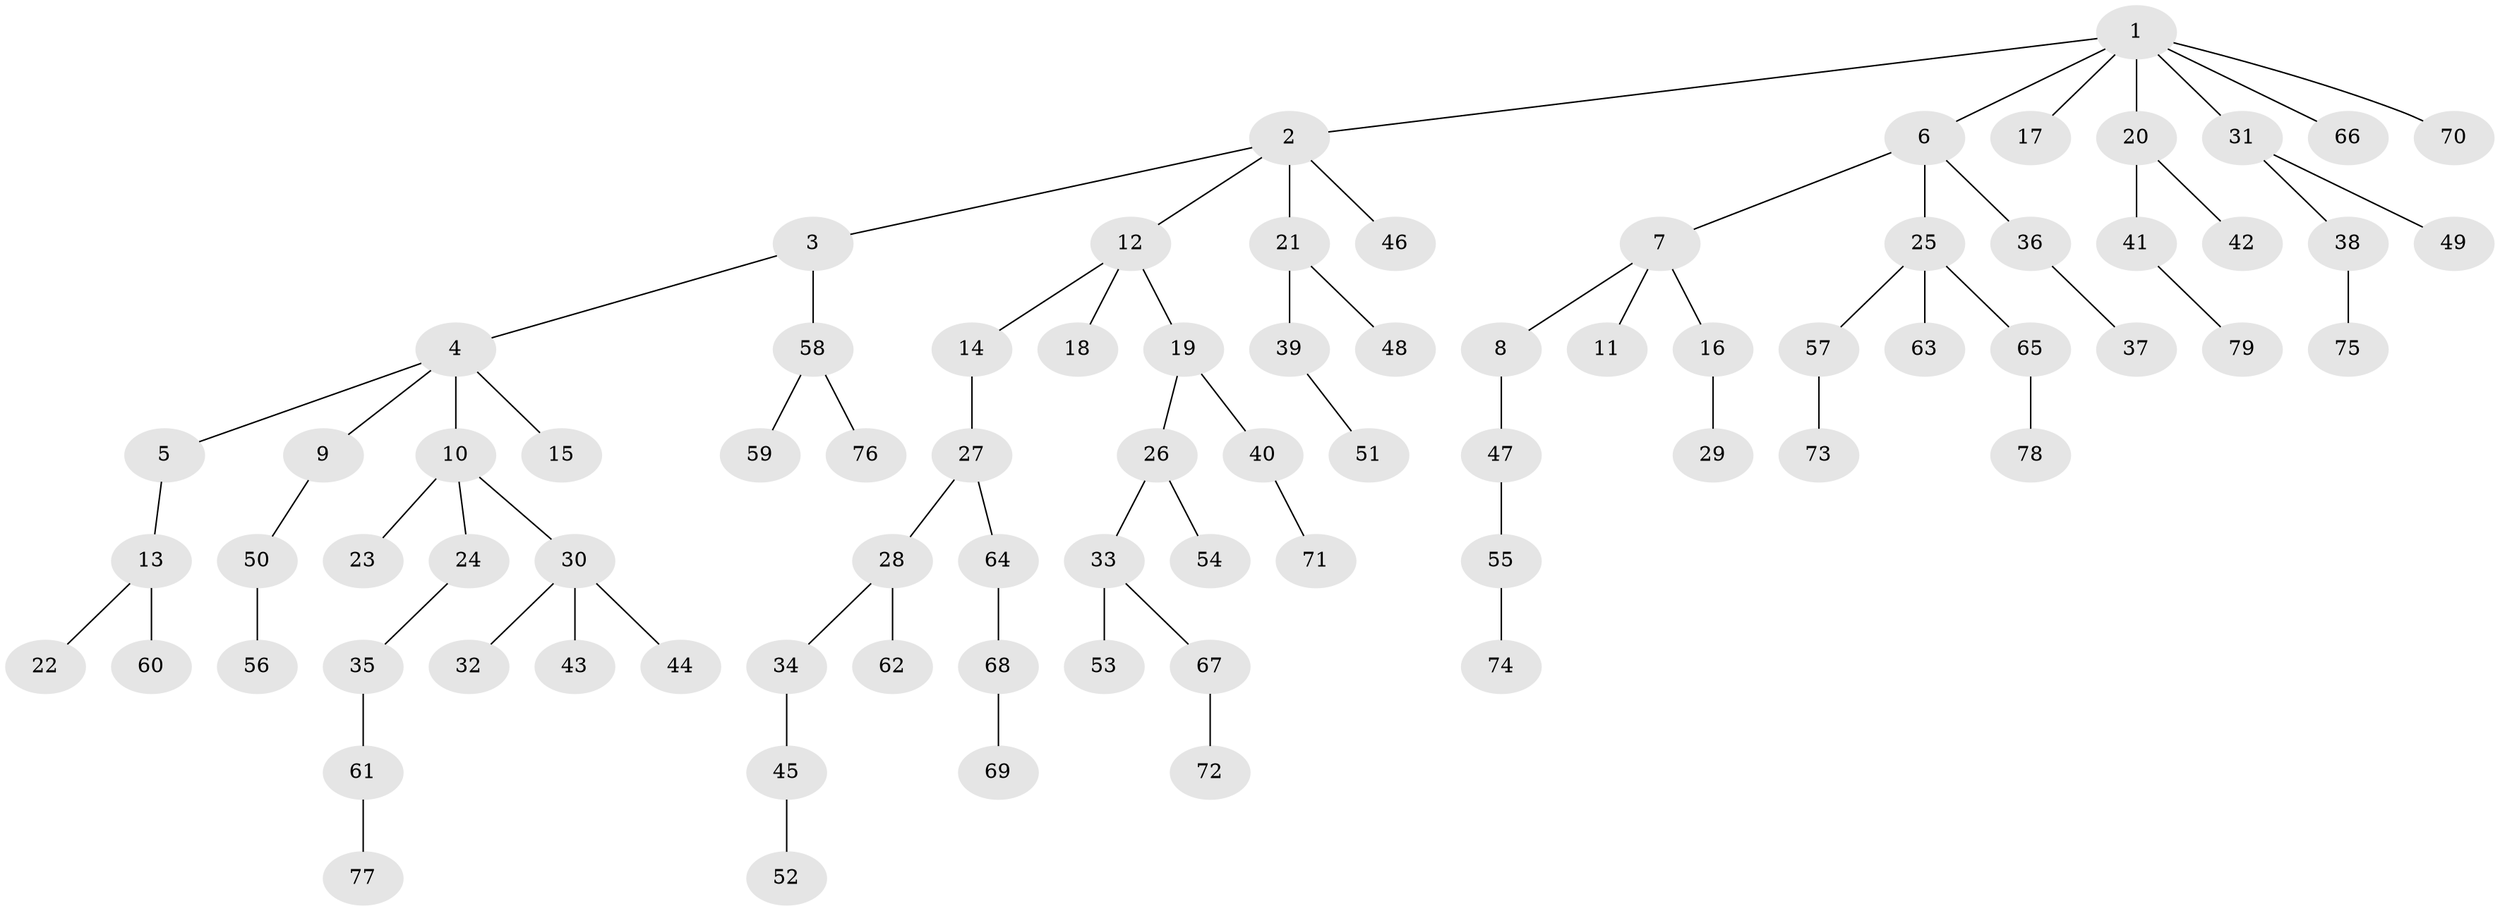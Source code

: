 // Generated by graph-tools (version 1.1) at 2025/50/03/09/25 03:50:26]
// undirected, 79 vertices, 78 edges
graph export_dot {
graph [start="1"]
  node [color=gray90,style=filled];
  1;
  2;
  3;
  4;
  5;
  6;
  7;
  8;
  9;
  10;
  11;
  12;
  13;
  14;
  15;
  16;
  17;
  18;
  19;
  20;
  21;
  22;
  23;
  24;
  25;
  26;
  27;
  28;
  29;
  30;
  31;
  32;
  33;
  34;
  35;
  36;
  37;
  38;
  39;
  40;
  41;
  42;
  43;
  44;
  45;
  46;
  47;
  48;
  49;
  50;
  51;
  52;
  53;
  54;
  55;
  56;
  57;
  58;
  59;
  60;
  61;
  62;
  63;
  64;
  65;
  66;
  67;
  68;
  69;
  70;
  71;
  72;
  73;
  74;
  75;
  76;
  77;
  78;
  79;
  1 -- 2;
  1 -- 6;
  1 -- 17;
  1 -- 20;
  1 -- 31;
  1 -- 66;
  1 -- 70;
  2 -- 3;
  2 -- 12;
  2 -- 21;
  2 -- 46;
  3 -- 4;
  3 -- 58;
  4 -- 5;
  4 -- 9;
  4 -- 10;
  4 -- 15;
  5 -- 13;
  6 -- 7;
  6 -- 25;
  6 -- 36;
  7 -- 8;
  7 -- 11;
  7 -- 16;
  8 -- 47;
  9 -- 50;
  10 -- 23;
  10 -- 24;
  10 -- 30;
  12 -- 14;
  12 -- 18;
  12 -- 19;
  13 -- 22;
  13 -- 60;
  14 -- 27;
  16 -- 29;
  19 -- 26;
  19 -- 40;
  20 -- 41;
  20 -- 42;
  21 -- 39;
  21 -- 48;
  24 -- 35;
  25 -- 57;
  25 -- 63;
  25 -- 65;
  26 -- 33;
  26 -- 54;
  27 -- 28;
  27 -- 64;
  28 -- 34;
  28 -- 62;
  30 -- 32;
  30 -- 43;
  30 -- 44;
  31 -- 38;
  31 -- 49;
  33 -- 53;
  33 -- 67;
  34 -- 45;
  35 -- 61;
  36 -- 37;
  38 -- 75;
  39 -- 51;
  40 -- 71;
  41 -- 79;
  45 -- 52;
  47 -- 55;
  50 -- 56;
  55 -- 74;
  57 -- 73;
  58 -- 59;
  58 -- 76;
  61 -- 77;
  64 -- 68;
  65 -- 78;
  67 -- 72;
  68 -- 69;
}

